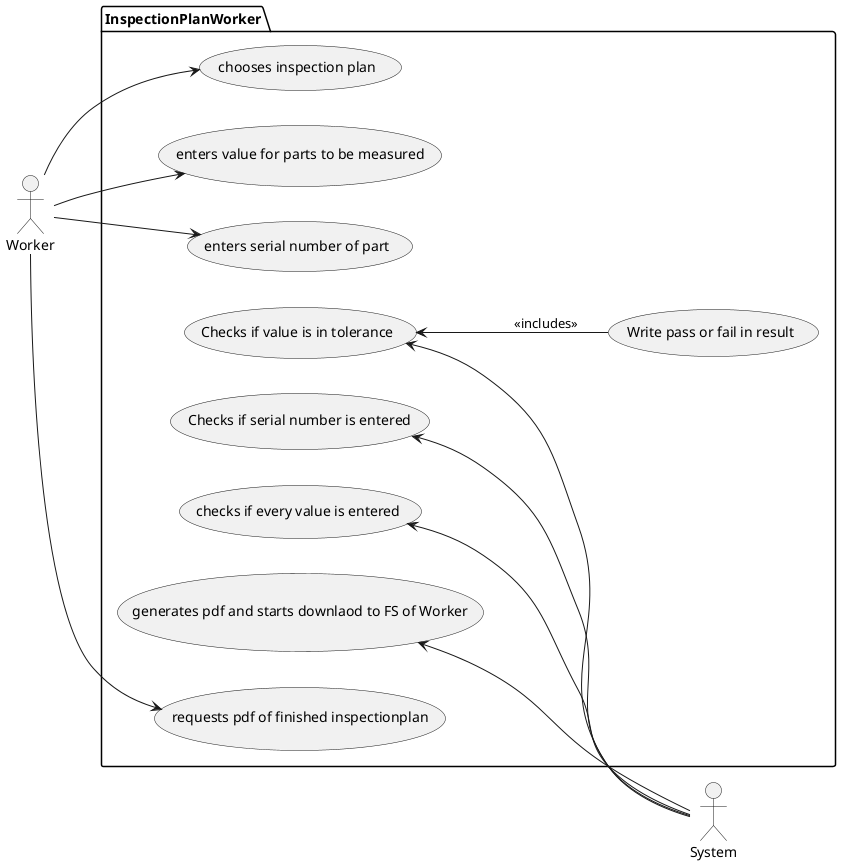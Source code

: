 @startuml
left to right direction
actor Worker as w
actor System as s

package InspectionPlanWorker {
  w --> (chooses inspection plan)
  w --> (enters value for parts to be measured)
  w --> (enters serial number of part)
  (checks if every value is entered) <-- s
  (generates pdf and starts downlaod to FS of Worker) <-- s
  (Checks if value is in tolerance) <-- s
  (Checks if value is in tolerance) <-- (Write pass or fail in result): <<includes>>
  (Checks if serial number is entered) <-- s
  w --> (requests pdf of finished inspectionplan)
}

@enduml
